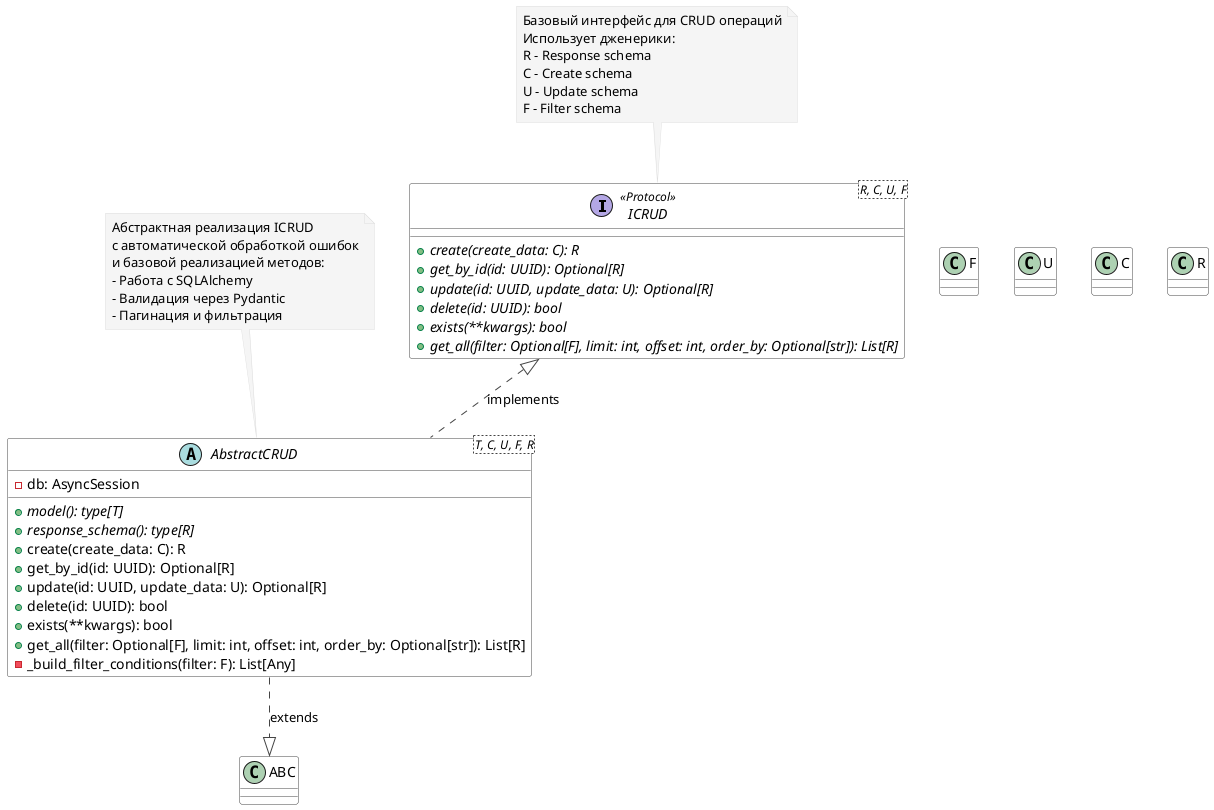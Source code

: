 @startuml CRUD_Architecture

skinparam class {
    BackgroundColor White
    ArrowColor #444444
    BorderColor #444444
}

skinparam note {
    BackgroundColor #F5F5F5
    BorderColor #DDDDDD
}

skinparam package {
    Style Rectangle
}

' Типы и интерфейсы
interface ICRUD<R, C, U, F> <<Protocol>> {
    + {abstract} create(create_data: C): R
    + {abstract} get_by_id(id: UUID): Optional[R]
    + {abstract} update(id: UUID, update_data: U): Optional[R]
    + {abstract} delete(id: UUID): bool
    + {abstract} exists(**kwargs): bool
    + {abstract} get_all(filter: Optional[F], limit: int, offset: int, order_by: Optional[str]): List[R]
}

abstract class AbstractCRUD<T, C, U, F, R> {
    - db: AsyncSession
    + {abstract} model(): type[T]
    + {abstract} response_schema(): type[R]
    + create(create_data: C): R
    + get_by_id(id: UUID): Optional[R]
    + update(id: UUID, update_data: U): Optional[R]
    + delete(id: UUID): bool
    + exists(**kwargs): bool
    + get_all(filter: Optional[F], limit: int, offset: int, order_by: Optional[str]): List[R]
    - _build_filter_conditions(filter: F): List[Any]
}

' Связи и наследование
AbstractCRUD .up.|> ICRUD : implements
AbstractCRUD ..|> ABC : extends

' Генераки
ICRUD -[hidden]right-> R
ICRUD -[hidden]right-> C
ICRUD -[hidden]right-> U
ICRUD -[hidden]right-> F



' Заметки
note top of ICRUD
  Базовый интерфейс для CRUD операций
  Использует дженерики:
  R - Response schema
  C - Create schema
  U - Update schema
  F - Filter schema
end note

note top of AbstractCRUD
  Абстрактная реализация ICRUD
  с автоматической обработкой ошибок
  и базовой реализацией методов:
  - Работа с SQLAlchemy
  - Валидация через Pydantic
  - Пагинация и фильтрация
end note

@enduml